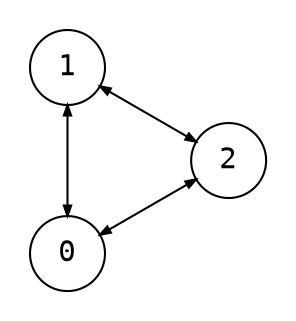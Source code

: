 digraph {
    node [shape=circle, fontname="monospace"];
    edge [arrowsize=0.5];
    layout=circo;
    pad=0.2;

    0 [label="0"];
    1 [label="1"];
    2 [label="2"];

    0 -> 1 [dir="both"];
    1 -> 2 [dir="both"];
    0 -> 2 [dir="both"];
}
